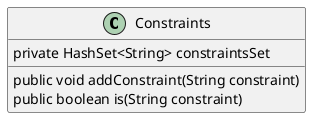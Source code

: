 @startuml



class Constraints {
private HashSet<String> constraintsSet
public void addConstraint(String constraint)
public boolean is(String constraint)
}



@enduml